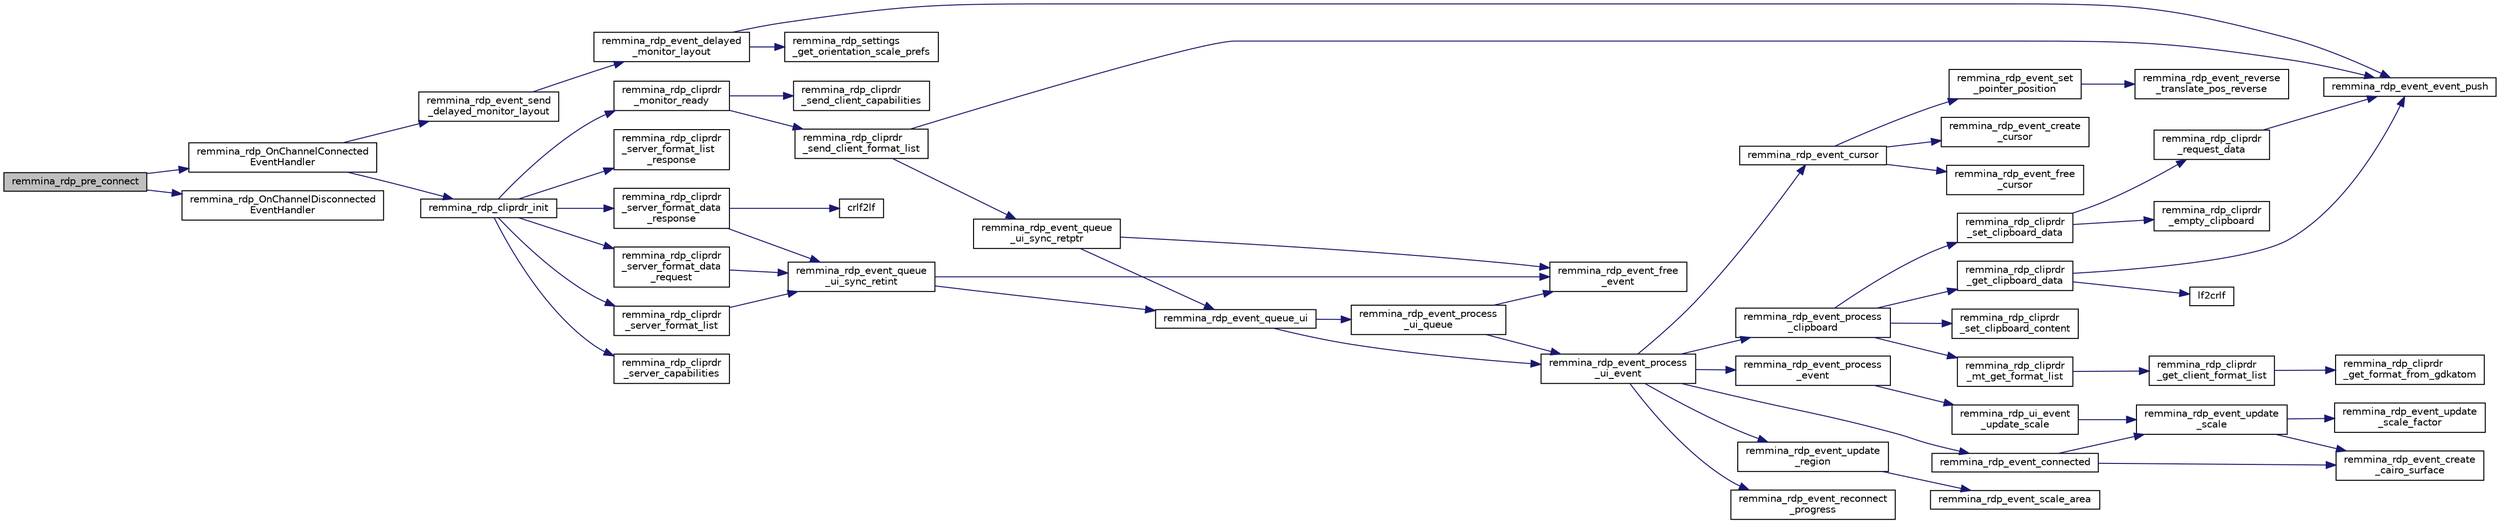digraph "remmina_rdp_pre_connect"
{
  edge [fontname="Helvetica",fontsize="10",labelfontname="Helvetica",labelfontsize="10"];
  node [fontname="Helvetica",fontsize="10",shape=record];
  rankdir="LR";
  Node330 [label="remmina_rdp_pre_connect",height=0.2,width=0.4,color="black", fillcolor="grey75", style="filled", fontcolor="black"];
  Node330 -> Node331 [color="midnightblue",fontsize="10",style="solid",fontname="Helvetica"];
  Node331 [label="remmina_rdp_OnChannelConnected\lEventHandler",height=0.2,width=0.4,color="black", fillcolor="white", style="filled",URL="$rdp__channels_8c.html#ad702816cc7dd625f0518f58fc5405c12"];
  Node331 -> Node332 [color="midnightblue",fontsize="10",style="solid",fontname="Helvetica"];
  Node332 [label="remmina_rdp_cliprdr_init",height=0.2,width=0.4,color="black", fillcolor="white", style="filled",URL="$rdp__cliprdr_8c.html#a2c900a8369c1081e3084f5b17efbe47d"];
  Node332 -> Node333 [color="midnightblue",fontsize="10",style="solid",fontname="Helvetica"];
  Node333 [label="remmina_rdp_cliprdr\l_monitor_ready",height=0.2,width=0.4,color="black", fillcolor="white", style="filled",URL="$rdp__cliprdr_8c.html#a5c9890f4354ef9a8dedcf3a371a2a16f"];
  Node333 -> Node334 [color="midnightblue",fontsize="10",style="solid",fontname="Helvetica"];
  Node334 [label="remmina_rdp_cliprdr\l_send_client_capabilities",height=0.2,width=0.4,color="black", fillcolor="white", style="filled",URL="$rdp__cliprdr_8c.html#a1c95eb50a82dbeac3c43374eaad8e489"];
  Node333 -> Node335 [color="midnightblue",fontsize="10",style="solid",fontname="Helvetica"];
  Node335 [label="remmina_rdp_cliprdr\l_send_client_format_list",height=0.2,width=0.4,color="black", fillcolor="white", style="filled",URL="$rdp__cliprdr_8c.html#a8afec91e9f54fc3a0ea8f25d8349bd8b"];
  Node335 -> Node336 [color="midnightblue",fontsize="10",style="solid",fontname="Helvetica"];
  Node336 [label="remmina_rdp_event_queue\l_ui_sync_retptr",height=0.2,width=0.4,color="black", fillcolor="white", style="filled",URL="$rdp__event_8c.html#adaaf3de8342309cc52668f318a473350"];
  Node336 -> Node337 [color="midnightblue",fontsize="10",style="solid",fontname="Helvetica"];
  Node337 [label="remmina_rdp_event_queue_ui",height=0.2,width=0.4,color="black", fillcolor="white", style="filled",URL="$rdp__event_8c.html#a2b91746b782b7782432bd1d23c6a9945"];
  Node337 -> Node338 [color="midnightblue",fontsize="10",style="solid",fontname="Helvetica"];
  Node338 [label="remmina_rdp_event_process\l_ui_event",height=0.2,width=0.4,color="black", fillcolor="white", style="filled",URL="$rdp__event_8c.html#a6929ce2effcc3cf2be6d5ec8b19d5466"];
  Node338 -> Node339 [color="midnightblue",fontsize="10",style="solid",fontname="Helvetica"];
  Node339 [label="remmina_rdp_event_update\l_region",height=0.2,width=0.4,color="black", fillcolor="white", style="filled",URL="$rdp__event_8c.html#ae3cea5929e8c3b1ff068f9ca3fbb538c"];
  Node339 -> Node340 [color="midnightblue",fontsize="10",style="solid",fontname="Helvetica"];
  Node340 [label="remmina_rdp_event_scale_area",height=0.2,width=0.4,color="black", fillcolor="white", style="filled",URL="$rdp__event_8c.html#a080ab4a0a8f592bb5484202175beaaa5"];
  Node338 -> Node341 [color="midnightblue",fontsize="10",style="solid",fontname="Helvetica"];
  Node341 [label="remmina_rdp_event_connected",height=0.2,width=0.4,color="black", fillcolor="white", style="filled",URL="$rdp__event_8c.html#abe98674433c473136ccd28aab85a7748"];
  Node341 -> Node342 [color="midnightblue",fontsize="10",style="solid",fontname="Helvetica"];
  Node342 [label="remmina_rdp_event_create\l_cairo_surface",height=0.2,width=0.4,color="black", fillcolor="white", style="filled",URL="$rdp__event_8c.html#a789ec99777755da7cae468216a74095a"];
  Node341 -> Node343 [color="midnightblue",fontsize="10",style="solid",fontname="Helvetica"];
  Node343 [label="remmina_rdp_event_update\l_scale",height=0.2,width=0.4,color="black", fillcolor="white", style="filled",URL="$rdp__event_8c.html#a64ce0c66bb4cb6ddaee263ce8563f497"];
  Node343 -> Node342 [color="midnightblue",fontsize="10",style="solid",fontname="Helvetica"];
  Node343 -> Node344 [color="midnightblue",fontsize="10",style="solid",fontname="Helvetica"];
  Node344 [label="remmina_rdp_event_update\l_scale_factor",height=0.2,width=0.4,color="black", fillcolor="white", style="filled",URL="$rdp__event_8c.html#a6076424eb759c91ca9c8da59432c66d6"];
  Node338 -> Node345 [color="midnightblue",fontsize="10",style="solid",fontname="Helvetica"];
  Node345 [label="remmina_rdp_event_reconnect\l_progress",height=0.2,width=0.4,color="black", fillcolor="white", style="filled",URL="$rdp__event_8c.html#ab7cbdc2f8cf829e2f09ecfa605a92d65"];
  Node338 -> Node346 [color="midnightblue",fontsize="10",style="solid",fontname="Helvetica"];
  Node346 [label="remmina_rdp_event_cursor",height=0.2,width=0.4,color="black", fillcolor="white", style="filled",URL="$rdp__event_8c.html#a064c56982a401aff33a8c723eb157016"];
  Node346 -> Node347 [color="midnightblue",fontsize="10",style="solid",fontname="Helvetica"];
  Node347 [label="remmina_rdp_event_create\l_cursor",height=0.2,width=0.4,color="black", fillcolor="white", style="filled",URL="$rdp__event_8c.html#ae8ef8118379a8bb6a6f99a8bbc0cbcfc"];
  Node346 -> Node348 [color="midnightblue",fontsize="10",style="solid",fontname="Helvetica"];
  Node348 [label="remmina_rdp_event_free\l_cursor",height=0.2,width=0.4,color="black", fillcolor="white", style="filled",URL="$rdp__event_8c.html#a740d33b9c229ada638eeeebe2ffca461"];
  Node346 -> Node349 [color="midnightblue",fontsize="10",style="solid",fontname="Helvetica"];
  Node349 [label="remmina_rdp_event_set\l_pointer_position",height=0.2,width=0.4,color="black", fillcolor="white", style="filled",URL="$rdp__event_8c.html#a34c7d3a1bb411e84d3b4e30fcccc9cd8"];
  Node349 -> Node350 [color="midnightblue",fontsize="10",style="solid",fontname="Helvetica"];
  Node350 [label="remmina_rdp_event_reverse\l_translate_pos_reverse",height=0.2,width=0.4,color="black", fillcolor="white", style="filled",URL="$rdp__event_8c.html#a20d5fac8955f4f813759ca5c32078b7c"];
  Node338 -> Node351 [color="midnightblue",fontsize="10",style="solid",fontname="Helvetica"];
  Node351 [label="remmina_rdp_event_process\l_clipboard",height=0.2,width=0.4,color="black", fillcolor="white", style="filled",URL="$rdp__cliprdr_8c.html#ad4fad618198e7746ea1e4ebd01a9b173"];
  Node351 -> Node352 [color="midnightblue",fontsize="10",style="solid",fontname="Helvetica"];
  Node352 [label="remmina_rdp_cliprdr\l_mt_get_format_list",height=0.2,width=0.4,color="black", fillcolor="white", style="filled",URL="$rdp__cliprdr_8c.html#a9d9b4fd8f4efbac086e3a2a274647ce5"];
  Node352 -> Node353 [color="midnightblue",fontsize="10",style="solid",fontname="Helvetica"];
  Node353 [label="remmina_rdp_cliprdr\l_get_client_format_list",height=0.2,width=0.4,color="black", fillcolor="white", style="filled",URL="$rdp__cliprdr_8c.html#accb7cad54767b8f658b8ea438690ef4f"];
  Node353 -> Node354 [color="midnightblue",fontsize="10",style="solid",fontname="Helvetica"];
  Node354 [label="remmina_rdp_cliprdr\l_get_format_from_gdkatom",height=0.2,width=0.4,color="black", fillcolor="white", style="filled",URL="$rdp__cliprdr_8c.html#a7eb7cd7eeab0e52c33721cc0564964ea"];
  Node351 -> Node355 [color="midnightblue",fontsize="10",style="solid",fontname="Helvetica"];
  Node355 [label="remmina_rdp_cliprdr\l_get_clipboard_data",height=0.2,width=0.4,color="black", fillcolor="white", style="filled",URL="$rdp__cliprdr_8c.html#a1875ac25f73dd93e4b716746e7c6b8d5"];
  Node355 -> Node356 [color="midnightblue",fontsize="10",style="solid",fontname="Helvetica"];
  Node356 [label="lf2crlf",height=0.2,width=0.4,color="black", fillcolor="white", style="filled",URL="$rdp__cliprdr_8c.html#a4f9d059736e69df00273ec853d15c772"];
  Node355 -> Node357 [color="midnightblue",fontsize="10",style="solid",fontname="Helvetica"];
  Node357 [label="remmina_rdp_event_event_push",height=0.2,width=0.4,color="black", fillcolor="white", style="filled",URL="$rdp__event_8c.html#ad446d6471bddba97f8bfcee8c51e4580"];
  Node351 -> Node358 [color="midnightblue",fontsize="10",style="solid",fontname="Helvetica"];
  Node358 [label="remmina_rdp_cliprdr\l_set_clipboard_data",height=0.2,width=0.4,color="black", fillcolor="white", style="filled",URL="$rdp__cliprdr_8c.html#a007ce9136242f75dc148bd4e2ee5fde5"];
  Node358 -> Node359 [color="midnightblue",fontsize="10",style="solid",fontname="Helvetica"];
  Node359 [label="remmina_rdp_cliprdr\l_request_data",height=0.2,width=0.4,color="black", fillcolor="white", style="filled",URL="$rdp__cliprdr_8c.html#a48904924b1064d1bb3bfb6116bac6bd3"];
  Node359 -> Node357 [color="midnightblue",fontsize="10",style="solid",fontname="Helvetica"];
  Node358 -> Node360 [color="midnightblue",fontsize="10",style="solid",fontname="Helvetica"];
  Node360 [label="remmina_rdp_cliprdr\l_empty_clipboard",height=0.2,width=0.4,color="black", fillcolor="white", style="filled",URL="$rdp__cliprdr_8c.html#a719b6820f66508f8acb943a1bf1a495d"];
  Node351 -> Node361 [color="midnightblue",fontsize="10",style="solid",fontname="Helvetica"];
  Node361 [label="remmina_rdp_cliprdr\l_set_clipboard_content",height=0.2,width=0.4,color="black", fillcolor="white", style="filled",URL="$rdp__cliprdr_8c.html#ac3bc1f06354bf50b72d770f6d14ce0b3"];
  Node338 -> Node362 [color="midnightblue",fontsize="10",style="solid",fontname="Helvetica"];
  Node362 [label="remmina_rdp_event_process\l_event",height=0.2,width=0.4,color="black", fillcolor="white", style="filled",URL="$rdp__event_8c.html#a5f5fcd2a5c81d0c8bec609e0428735c5"];
  Node362 -> Node363 [color="midnightblue",fontsize="10",style="solid",fontname="Helvetica"];
  Node363 [label="remmina_rdp_ui_event\l_update_scale",height=0.2,width=0.4,color="black", fillcolor="white", style="filled",URL="$rdp__event_8c.html#ae0e0d42524cb165cd6d26553c104dbde"];
  Node363 -> Node343 [color="midnightblue",fontsize="10",style="solid",fontname="Helvetica"];
  Node337 -> Node364 [color="midnightblue",fontsize="10",style="solid",fontname="Helvetica"];
  Node364 [label="remmina_rdp_event_process\l_ui_queue",height=0.2,width=0.4,color="black", fillcolor="white", style="filled",URL="$rdp__event_8c.html#abfa1d5d0b0494818fb5e1a549c0acd23"];
  Node364 -> Node338 [color="midnightblue",fontsize="10",style="solid",fontname="Helvetica"];
  Node364 -> Node365 [color="midnightblue",fontsize="10",style="solid",fontname="Helvetica"];
  Node365 [label="remmina_rdp_event_free\l_event",height=0.2,width=0.4,color="black", fillcolor="white", style="filled",URL="$rdp__event_8c.html#a40b4fd190055c10d5d2248a6eca5f50f"];
  Node336 -> Node365 [color="midnightblue",fontsize="10",style="solid",fontname="Helvetica"];
  Node335 -> Node357 [color="midnightblue",fontsize="10",style="solid",fontname="Helvetica"];
  Node332 -> Node366 [color="midnightblue",fontsize="10",style="solid",fontname="Helvetica"];
  Node366 [label="remmina_rdp_cliprdr\l_server_capabilities",height=0.2,width=0.4,color="black", fillcolor="white", style="filled",URL="$rdp__cliprdr_8c.html#ab8dbdd80d3da147e6a65dd9f943f5e42"];
  Node332 -> Node367 [color="midnightblue",fontsize="10",style="solid",fontname="Helvetica"];
  Node367 [label="remmina_rdp_cliprdr\l_server_format_list",height=0.2,width=0.4,color="black", fillcolor="white", style="filled",URL="$rdp__cliprdr_8c.html#aad8017b7ae0935c5266e7777dae3c3d4"];
  Node367 -> Node368 [color="midnightblue",fontsize="10",style="solid",fontname="Helvetica"];
  Node368 [label="remmina_rdp_event_queue\l_ui_sync_retint",height=0.2,width=0.4,color="black", fillcolor="white", style="filled",URL="$rdp__event_8c.html#ab5fe43c1b1b77c39f118d2581942eb81"];
  Node368 -> Node337 [color="midnightblue",fontsize="10",style="solid",fontname="Helvetica"];
  Node368 -> Node365 [color="midnightblue",fontsize="10",style="solid",fontname="Helvetica"];
  Node332 -> Node369 [color="midnightblue",fontsize="10",style="solid",fontname="Helvetica"];
  Node369 [label="remmina_rdp_cliprdr\l_server_format_list\l_response",height=0.2,width=0.4,color="black", fillcolor="white", style="filled",URL="$rdp__cliprdr_8c.html#a989aa6f897e6bade4870d577eee5bec9"];
  Node332 -> Node370 [color="midnightblue",fontsize="10",style="solid",fontname="Helvetica"];
  Node370 [label="remmina_rdp_cliprdr\l_server_format_data\l_request",height=0.2,width=0.4,color="black", fillcolor="white", style="filled",URL="$rdp__cliprdr_8c.html#a3a346af4c3c92ec71797838ecc69bdae"];
  Node370 -> Node368 [color="midnightblue",fontsize="10",style="solid",fontname="Helvetica"];
  Node332 -> Node371 [color="midnightblue",fontsize="10",style="solid",fontname="Helvetica"];
  Node371 [label="remmina_rdp_cliprdr\l_server_format_data\l_response",height=0.2,width=0.4,color="black", fillcolor="white", style="filled",URL="$rdp__cliprdr_8c.html#a010f06478881fa1942237c48a4605a23"];
  Node371 -> Node372 [color="midnightblue",fontsize="10",style="solid",fontname="Helvetica"];
  Node372 [label="crlf2lf",height=0.2,width=0.4,color="black", fillcolor="white", style="filled",URL="$rdp__cliprdr_8c.html#a55dec77cdcdc16a6d85680943eb2a859"];
  Node371 -> Node368 [color="midnightblue",fontsize="10",style="solid",fontname="Helvetica"];
  Node331 -> Node373 [color="midnightblue",fontsize="10",style="solid",fontname="Helvetica"];
  Node373 [label="remmina_rdp_event_send\l_delayed_monitor_layout",height=0.2,width=0.4,color="black", fillcolor="white", style="filled",URL="$rdp__event_8c.html#ac7c8d626470553c1659312697811dbfe"];
  Node373 -> Node374 [color="midnightblue",fontsize="10",style="solid",fontname="Helvetica"];
  Node374 [label="remmina_rdp_event_delayed\l_monitor_layout",height=0.2,width=0.4,color="black", fillcolor="white", style="filled",URL="$rdp__event_8c.html#a35376ff50915de1c14285e6326bc943e"];
  Node374 -> Node375 [color="midnightblue",fontsize="10",style="solid",fontname="Helvetica"];
  Node375 [label="remmina_rdp_settings\l_get_orientation_scale_prefs",height=0.2,width=0.4,color="black", fillcolor="white", style="filled",URL="$rdp__settings_8c.html#a5f05047cf10611ffb7a23a248650cb4c"];
  Node374 -> Node357 [color="midnightblue",fontsize="10",style="solid",fontname="Helvetica"];
  Node330 -> Node376 [color="midnightblue",fontsize="10",style="solid",fontname="Helvetica"];
  Node376 [label="remmina_rdp_OnChannelDisconnected\lEventHandler",height=0.2,width=0.4,color="black", fillcolor="white", style="filled",URL="$rdp__channels_8c.html#a5850b939a52886321d6e4c3e5e62f97d"];
}
